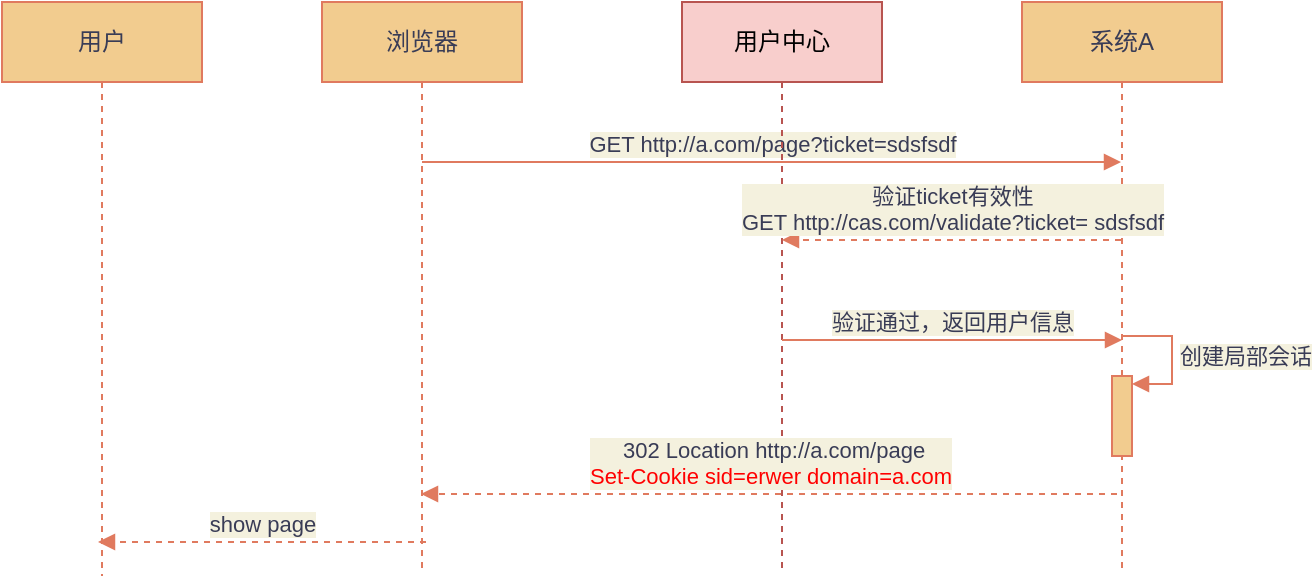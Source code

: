 <mxfile version="13.6.2" type="github">
  <diagram id="9yGuTlsZ8Y7SOnh658ti" name="第 1 页">
    <mxGraphModel dx="946" dy="463" grid="0" gridSize="10" guides="1" tooltips="1" connect="1" arrows="1" fold="1" page="0" pageScale="1" pageWidth="827" pageHeight="1169" background="none" math="0" shadow="0">
      <root>
        <mxCell id="0" />
        <mxCell id="1" parent="0" />
        <mxCell id="cOHTzzDG18c5NZVRI5Rh-1" value="用户" style="shape=umlLifeline;perimeter=lifelinePerimeter;whiteSpace=wrap;html=1;container=1;collapsible=0;recursiveResize=0;outlineConnect=0;fillColor=#F2CC8F;strokeColor=#E07A5F;fontColor=#393C56;" parent="1" vertex="1">
          <mxGeometry x="78" y="113" width="100" height="287" as="geometry" />
        </mxCell>
        <mxCell id="cOHTzzDG18c5NZVRI5Rh-5" value="浏览器" style="shape=umlLifeline;perimeter=lifelinePerimeter;whiteSpace=wrap;html=1;container=1;collapsible=0;recursiveResize=0;outlineConnect=0;fillColor=#F2CC8F;strokeColor=#E07A5F;fontColor=#393C56;" parent="1" vertex="1">
          <mxGeometry x="238" y="113" width="100" height="284" as="geometry" />
        </mxCell>
        <mxCell id="cOHTzzDG18c5NZVRI5Rh-11" value="GET http://a.com/page?ticket=sdsfsdf" style="html=1;verticalAlign=bottom;endArrow=block;strokeColor=#E07A5F;fontColor=#393C56;labelBackgroundColor=#F4F1DE;" parent="cOHTzzDG18c5NZVRI5Rh-5" target="cOHTzzDG18c5NZVRI5Rh-7" edge="1">
          <mxGeometry width="80" relative="1" as="geometry">
            <mxPoint x="50" y="80" as="sourcePoint" />
            <mxPoint x="130" y="80" as="targetPoint" />
          </mxGeometry>
        </mxCell>
        <mxCell id="cOHTzzDG18c5NZVRI5Rh-6" value="用户中心" style="shape=umlLifeline;perimeter=lifelinePerimeter;whiteSpace=wrap;html=1;container=1;collapsible=0;recursiveResize=0;outlineConnect=0;fillColor=#f8cecc;strokeColor=#b85450;" parent="1" vertex="1">
          <mxGeometry x="418" y="113" width="100" height="285" as="geometry" />
        </mxCell>
        <mxCell id="cOHTzzDG18c5NZVRI5Rh-7" value="系统A" style="shape=umlLifeline;perimeter=lifelinePerimeter;whiteSpace=wrap;html=1;container=1;collapsible=0;recursiveResize=0;outlineConnect=0;fillColor=#F2CC8F;strokeColor=#E07A5F;fontColor=#393C56;" parent="1" vertex="1">
          <mxGeometry x="588" y="113" width="100" height="286" as="geometry" />
        </mxCell>
        <mxCell id="cOHTzzDG18c5NZVRI5Rh-18" value="创建局部会话" style="edgeStyle=orthogonalEdgeStyle;html=1;align=left;spacingLeft=2;endArrow=block;rounded=0;entryX=1;entryY=0;strokeColor=#E07A5F;fontColor=#393C56;labelBackgroundColor=#F4F1DE;" parent="cOHTzzDG18c5NZVRI5Rh-7" edge="1">
          <mxGeometry relative="1" as="geometry">
            <mxPoint x="50" y="167" as="sourcePoint" />
            <Array as="points">
              <mxPoint x="75" y="167" />
            </Array>
            <mxPoint x="55" y="191" as="targetPoint" />
          </mxGeometry>
        </mxCell>
        <mxCell id="cOHTzzDG18c5NZVRI5Rh-17" value="" style="html=1;points=[];perimeter=orthogonalPerimeter;fillColor=#F2CC8F;strokeColor=#E07A5F;fontColor=#393C56;" parent="cOHTzzDG18c5NZVRI5Rh-7" vertex="1">
          <mxGeometry x="45" y="187" width="10" height="40" as="geometry" />
        </mxCell>
        <mxCell id="cOHTzzDG18c5NZVRI5Rh-15" value="验证ticket有效性&lt;br&gt;GET http://cas.com/validate?ticket=&amp;nbsp;sdsfsdf" style="html=1;verticalAlign=bottom;endArrow=block;strokeColor=#E07A5F;fontColor=#393C56;dashed=1;labelBackgroundColor=#F4F1DE;" parent="1" edge="1">
          <mxGeometry width="80" relative="1" as="geometry">
            <mxPoint x="637.5" y="232" as="sourcePoint" />
            <mxPoint x="468" y="232" as="targetPoint" />
          </mxGeometry>
        </mxCell>
        <mxCell id="cOHTzzDG18c5NZVRI5Rh-16" value="验证通过，返回用户信息" style="html=1;verticalAlign=bottom;endArrow=block;strokeColor=#E07A5F;fontColor=#393C56;labelBackgroundColor=#F4F1DE;" parent="1" edge="1">
          <mxGeometry width="80" relative="1" as="geometry">
            <mxPoint x="468" y="282" as="sourcePoint" />
            <mxPoint x="638" y="282" as="targetPoint" />
          </mxGeometry>
        </mxCell>
        <mxCell id="tDoBP8PQl3Mzpf3dStTA-1" value="&amp;nbsp;302 Location http://a.com/page&lt;br&gt;&lt;font color=&quot;#ff0000&quot;&gt;Set-Cookie sid=erwer domain=a.com&lt;/font&gt;" style="html=1;verticalAlign=bottom;endArrow=block;strokeColor=#E07A5F;fontColor=#393C56;dashed=1;labelBackgroundColor=#F4F1DE;" parent="1" edge="1">
          <mxGeometry width="80" relative="1" as="geometry">
            <mxPoint x="635.5" y="359" as="sourcePoint" />
            <mxPoint x="287.5" y="359" as="targetPoint" />
          </mxGeometry>
        </mxCell>
        <mxCell id="tDoBP8PQl3Mzpf3dStTA-2" value="show page" style="html=1;verticalAlign=bottom;endArrow=block;strokeColor=#E07A5F;fontColor=#393C56;dashed=1;labelBackgroundColor=#F4F1DE;" parent="1" edge="1">
          <mxGeometry width="80" relative="1" as="geometry">
            <mxPoint x="290" y="383" as="sourcePoint" />
            <mxPoint x="126" y="383" as="targetPoint" />
          </mxGeometry>
        </mxCell>
      </root>
    </mxGraphModel>
  </diagram>
</mxfile>
